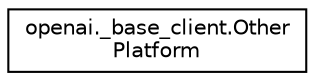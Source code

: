 digraph "Graphical Class Hierarchy"
{
 // LATEX_PDF_SIZE
  edge [fontname="Helvetica",fontsize="10",labelfontname="Helvetica",labelfontsize="10"];
  node [fontname="Helvetica",fontsize="10",shape=record];
  rankdir="LR";
  Node0 [label="openai._base_client.Other\lPlatform",height=0.2,width=0.4,color="black", fillcolor="white", style="filled",URL="$classopenai_1_1__base__client_1_1OtherPlatform.html",tooltip=" "];
}
